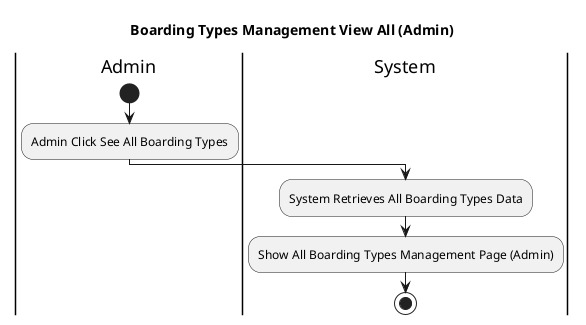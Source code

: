 @startuml
title Boarding Types Management View All (Admin)
|Admin|
start 
    :Admin Click See All Boarding Types;
|System|
    :System Retrieves All Boarding Types Data;
    :Show All Boarding Types Management Page (Admin);
    stop

@enduml